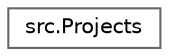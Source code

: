 digraph "Graphical Class Hierarchy"
{
 // LATEX_PDF_SIZE
  bgcolor="transparent";
  edge [fontname=Helvetica,fontsize=10,labelfontname=Helvetica,labelfontsize=10];
  node [fontname=Helvetica,fontsize=10,shape=box,height=0.2,width=0.4];
  rankdir="LR";
  Node0 [id="Node000000",label="src.Projects",height=0.2,width=0.4,color="grey40", fillcolor="white", style="filled",URL="$classsrc_1_1_projects.html",tooltip="Purpose: Created by: hugoc Created on: 11/12/2024 3:48:18 PM."];
}
